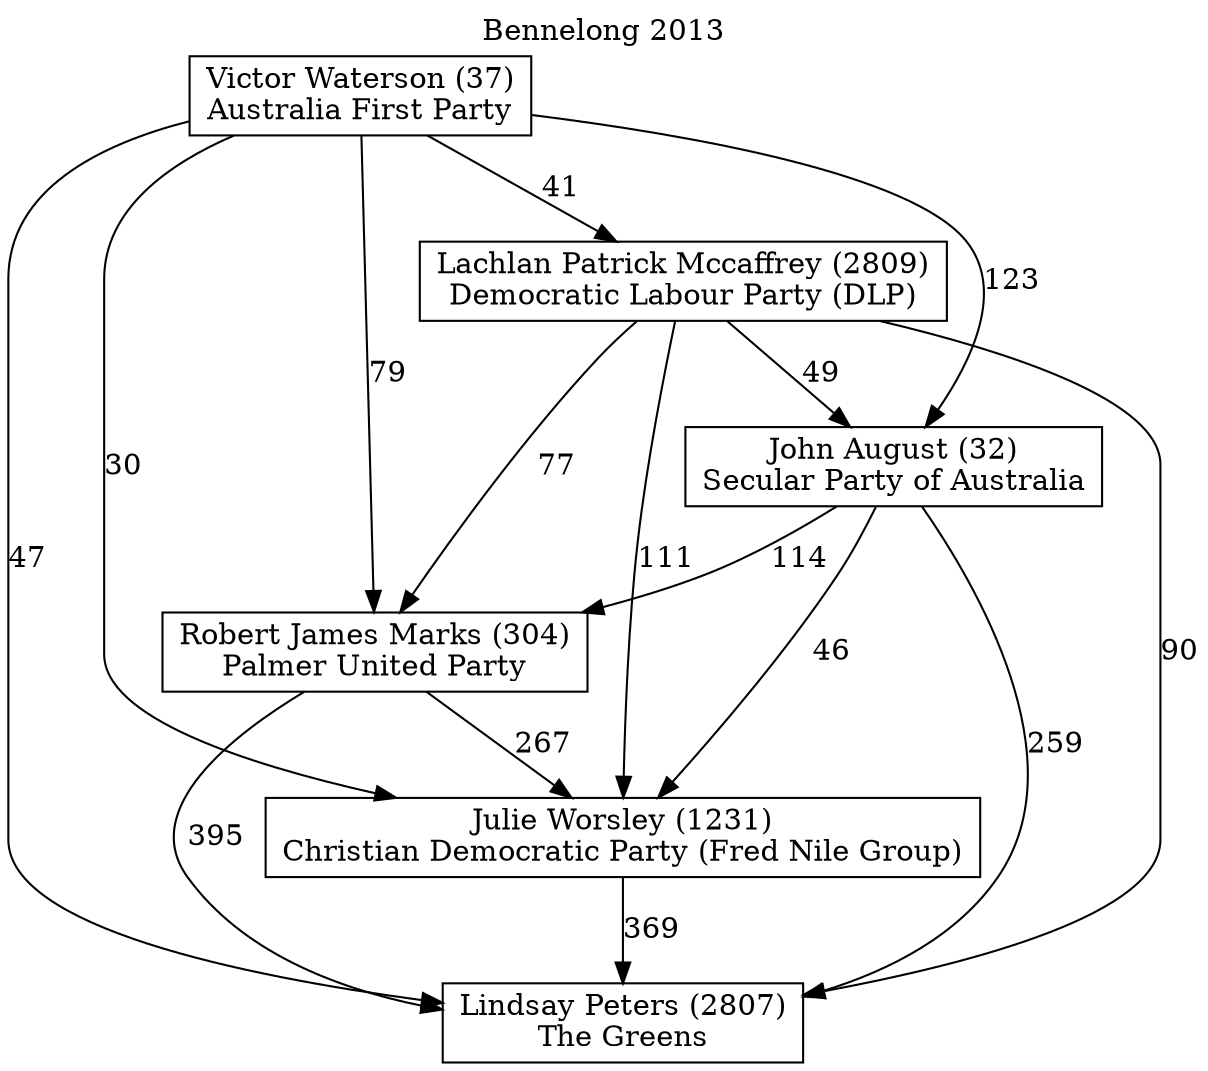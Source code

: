 // House preference flow
digraph "Lindsay Peters (2807)_Bennelong_2013" {
	graph [label="Bennelong 2013" labelloc=t]
	node [shape=box]
	"Lindsay Peters (2807)" [label="Lindsay Peters (2807)
The Greens"]
	"Julie Worsley (1231)" [label="Julie Worsley (1231)
Christian Democratic Party (Fred Nile Group)"]
	"Robert James Marks (304)" [label="Robert James Marks (304)
Palmer United Party"]
	"John August (32)" [label="John August (32)
Secular Party of Australia"]
	"Lachlan Patrick Mccaffrey (2809)" [label="Lachlan Patrick Mccaffrey (2809)
Democratic Labour Party (DLP)"]
	"Victor Waterson (37)" [label="Victor Waterson (37)
Australia First Party"]
	"Lindsay Peters (2807)" [label="Lindsay Peters (2807)
The Greens"]
	"Robert James Marks (304)" [label="Robert James Marks (304)
Palmer United Party"]
	"John August (32)" [label="John August (32)
Secular Party of Australia"]
	"Lachlan Patrick Mccaffrey (2809)" [label="Lachlan Patrick Mccaffrey (2809)
Democratic Labour Party (DLP)"]
	"Victor Waterson (37)" [label="Victor Waterson (37)
Australia First Party"]
	"Lindsay Peters (2807)" [label="Lindsay Peters (2807)
The Greens"]
	"John August (32)" [label="John August (32)
Secular Party of Australia"]
	"Lachlan Patrick Mccaffrey (2809)" [label="Lachlan Patrick Mccaffrey (2809)
Democratic Labour Party (DLP)"]
	"Victor Waterson (37)" [label="Victor Waterson (37)
Australia First Party"]
	"Lindsay Peters (2807)" [label="Lindsay Peters (2807)
The Greens"]
	"Lachlan Patrick Mccaffrey (2809)" [label="Lachlan Patrick Mccaffrey (2809)
Democratic Labour Party (DLP)"]
	"Victor Waterson (37)" [label="Victor Waterson (37)
Australia First Party"]
	"Lindsay Peters (2807)" [label="Lindsay Peters (2807)
The Greens"]
	"Victor Waterson (37)" [label="Victor Waterson (37)
Australia First Party"]
	"Victor Waterson (37)" [label="Victor Waterson (37)
Australia First Party"]
	"Lachlan Patrick Mccaffrey (2809)" [label="Lachlan Patrick Mccaffrey (2809)
Democratic Labour Party (DLP)"]
	"Victor Waterson (37)" [label="Victor Waterson (37)
Australia First Party"]
	"Victor Waterson (37)" [label="Victor Waterson (37)
Australia First Party"]
	"John August (32)" [label="John August (32)
Secular Party of Australia"]
	"Lachlan Patrick Mccaffrey (2809)" [label="Lachlan Patrick Mccaffrey (2809)
Democratic Labour Party (DLP)"]
	"Victor Waterson (37)" [label="Victor Waterson (37)
Australia First Party"]
	"John August (32)" [label="John August (32)
Secular Party of Australia"]
	"Victor Waterson (37)" [label="Victor Waterson (37)
Australia First Party"]
	"Victor Waterson (37)" [label="Victor Waterson (37)
Australia First Party"]
	"Lachlan Patrick Mccaffrey (2809)" [label="Lachlan Patrick Mccaffrey (2809)
Democratic Labour Party (DLP)"]
	"Victor Waterson (37)" [label="Victor Waterson (37)
Australia First Party"]
	"Victor Waterson (37)" [label="Victor Waterson (37)
Australia First Party"]
	"Robert James Marks (304)" [label="Robert James Marks (304)
Palmer United Party"]
	"John August (32)" [label="John August (32)
Secular Party of Australia"]
	"Lachlan Patrick Mccaffrey (2809)" [label="Lachlan Patrick Mccaffrey (2809)
Democratic Labour Party (DLP)"]
	"Victor Waterson (37)" [label="Victor Waterson (37)
Australia First Party"]
	"Robert James Marks (304)" [label="Robert James Marks (304)
Palmer United Party"]
	"Lachlan Patrick Mccaffrey (2809)" [label="Lachlan Patrick Mccaffrey (2809)
Democratic Labour Party (DLP)"]
	"Victor Waterson (37)" [label="Victor Waterson (37)
Australia First Party"]
	"Robert James Marks (304)" [label="Robert James Marks (304)
Palmer United Party"]
	"Victor Waterson (37)" [label="Victor Waterson (37)
Australia First Party"]
	"Victor Waterson (37)" [label="Victor Waterson (37)
Australia First Party"]
	"Lachlan Patrick Mccaffrey (2809)" [label="Lachlan Patrick Mccaffrey (2809)
Democratic Labour Party (DLP)"]
	"Victor Waterson (37)" [label="Victor Waterson (37)
Australia First Party"]
	"Victor Waterson (37)" [label="Victor Waterson (37)
Australia First Party"]
	"John August (32)" [label="John August (32)
Secular Party of Australia"]
	"Lachlan Patrick Mccaffrey (2809)" [label="Lachlan Patrick Mccaffrey (2809)
Democratic Labour Party (DLP)"]
	"Victor Waterson (37)" [label="Victor Waterson (37)
Australia First Party"]
	"John August (32)" [label="John August (32)
Secular Party of Australia"]
	"Victor Waterson (37)" [label="Victor Waterson (37)
Australia First Party"]
	"Victor Waterson (37)" [label="Victor Waterson (37)
Australia First Party"]
	"Lachlan Patrick Mccaffrey (2809)" [label="Lachlan Patrick Mccaffrey (2809)
Democratic Labour Party (DLP)"]
	"Victor Waterson (37)" [label="Victor Waterson (37)
Australia First Party"]
	"Victor Waterson (37)" [label="Victor Waterson (37)
Australia First Party"]
	"Julie Worsley (1231)" [label="Julie Worsley (1231)
Christian Democratic Party (Fred Nile Group)"]
	"Robert James Marks (304)" [label="Robert James Marks (304)
Palmer United Party"]
	"John August (32)" [label="John August (32)
Secular Party of Australia"]
	"Lachlan Patrick Mccaffrey (2809)" [label="Lachlan Patrick Mccaffrey (2809)
Democratic Labour Party (DLP)"]
	"Victor Waterson (37)" [label="Victor Waterson (37)
Australia First Party"]
	"Julie Worsley (1231)" [label="Julie Worsley (1231)
Christian Democratic Party (Fred Nile Group)"]
	"John August (32)" [label="John August (32)
Secular Party of Australia"]
	"Lachlan Patrick Mccaffrey (2809)" [label="Lachlan Patrick Mccaffrey (2809)
Democratic Labour Party (DLP)"]
	"Victor Waterson (37)" [label="Victor Waterson (37)
Australia First Party"]
	"Julie Worsley (1231)" [label="Julie Worsley (1231)
Christian Democratic Party (Fred Nile Group)"]
	"Lachlan Patrick Mccaffrey (2809)" [label="Lachlan Patrick Mccaffrey (2809)
Democratic Labour Party (DLP)"]
	"Victor Waterson (37)" [label="Victor Waterson (37)
Australia First Party"]
	"Julie Worsley (1231)" [label="Julie Worsley (1231)
Christian Democratic Party (Fred Nile Group)"]
	"Victor Waterson (37)" [label="Victor Waterson (37)
Australia First Party"]
	"Victor Waterson (37)" [label="Victor Waterson (37)
Australia First Party"]
	"Lachlan Patrick Mccaffrey (2809)" [label="Lachlan Patrick Mccaffrey (2809)
Democratic Labour Party (DLP)"]
	"Victor Waterson (37)" [label="Victor Waterson (37)
Australia First Party"]
	"Victor Waterson (37)" [label="Victor Waterson (37)
Australia First Party"]
	"John August (32)" [label="John August (32)
Secular Party of Australia"]
	"Lachlan Patrick Mccaffrey (2809)" [label="Lachlan Patrick Mccaffrey (2809)
Democratic Labour Party (DLP)"]
	"Victor Waterson (37)" [label="Victor Waterson (37)
Australia First Party"]
	"John August (32)" [label="John August (32)
Secular Party of Australia"]
	"Victor Waterson (37)" [label="Victor Waterson (37)
Australia First Party"]
	"Victor Waterson (37)" [label="Victor Waterson (37)
Australia First Party"]
	"Lachlan Patrick Mccaffrey (2809)" [label="Lachlan Patrick Mccaffrey (2809)
Democratic Labour Party (DLP)"]
	"Victor Waterson (37)" [label="Victor Waterson (37)
Australia First Party"]
	"Victor Waterson (37)" [label="Victor Waterson (37)
Australia First Party"]
	"Robert James Marks (304)" [label="Robert James Marks (304)
Palmer United Party"]
	"John August (32)" [label="John August (32)
Secular Party of Australia"]
	"Lachlan Patrick Mccaffrey (2809)" [label="Lachlan Patrick Mccaffrey (2809)
Democratic Labour Party (DLP)"]
	"Victor Waterson (37)" [label="Victor Waterson (37)
Australia First Party"]
	"Robert James Marks (304)" [label="Robert James Marks (304)
Palmer United Party"]
	"Lachlan Patrick Mccaffrey (2809)" [label="Lachlan Patrick Mccaffrey (2809)
Democratic Labour Party (DLP)"]
	"Victor Waterson (37)" [label="Victor Waterson (37)
Australia First Party"]
	"Robert James Marks (304)" [label="Robert James Marks (304)
Palmer United Party"]
	"Victor Waterson (37)" [label="Victor Waterson (37)
Australia First Party"]
	"Victor Waterson (37)" [label="Victor Waterson (37)
Australia First Party"]
	"Lachlan Patrick Mccaffrey (2809)" [label="Lachlan Patrick Mccaffrey (2809)
Democratic Labour Party (DLP)"]
	"Victor Waterson (37)" [label="Victor Waterson (37)
Australia First Party"]
	"Victor Waterson (37)" [label="Victor Waterson (37)
Australia First Party"]
	"John August (32)" [label="John August (32)
Secular Party of Australia"]
	"Lachlan Patrick Mccaffrey (2809)" [label="Lachlan Patrick Mccaffrey (2809)
Democratic Labour Party (DLP)"]
	"Victor Waterson (37)" [label="Victor Waterson (37)
Australia First Party"]
	"John August (32)" [label="John August (32)
Secular Party of Australia"]
	"Victor Waterson (37)" [label="Victor Waterson (37)
Australia First Party"]
	"Victor Waterson (37)" [label="Victor Waterson (37)
Australia First Party"]
	"Lachlan Patrick Mccaffrey (2809)" [label="Lachlan Patrick Mccaffrey (2809)
Democratic Labour Party (DLP)"]
	"Victor Waterson (37)" [label="Victor Waterson (37)
Australia First Party"]
	"Victor Waterson (37)" [label="Victor Waterson (37)
Australia First Party"]
	"Julie Worsley (1231)" -> "Lindsay Peters (2807)" [label=369]
	"Robert James Marks (304)" -> "Julie Worsley (1231)" [label=267]
	"John August (32)" -> "Robert James Marks (304)" [label=114]
	"Lachlan Patrick Mccaffrey (2809)" -> "John August (32)" [label=49]
	"Victor Waterson (37)" -> "Lachlan Patrick Mccaffrey (2809)" [label=41]
	"Robert James Marks (304)" -> "Lindsay Peters (2807)" [label=395]
	"John August (32)" -> "Lindsay Peters (2807)" [label=259]
	"Lachlan Patrick Mccaffrey (2809)" -> "Lindsay Peters (2807)" [label=90]
	"Victor Waterson (37)" -> "Lindsay Peters (2807)" [label=47]
	"Victor Waterson (37)" -> "John August (32)" [label=123]
	"Lachlan Patrick Mccaffrey (2809)" -> "Robert James Marks (304)" [label=77]
	"Victor Waterson (37)" -> "Robert James Marks (304)" [label=79]
	"John August (32)" -> "Julie Worsley (1231)" [label=46]
	"Lachlan Patrick Mccaffrey (2809)" -> "Julie Worsley (1231)" [label=111]
	"Victor Waterson (37)" -> "Julie Worsley (1231)" [label=30]
}
